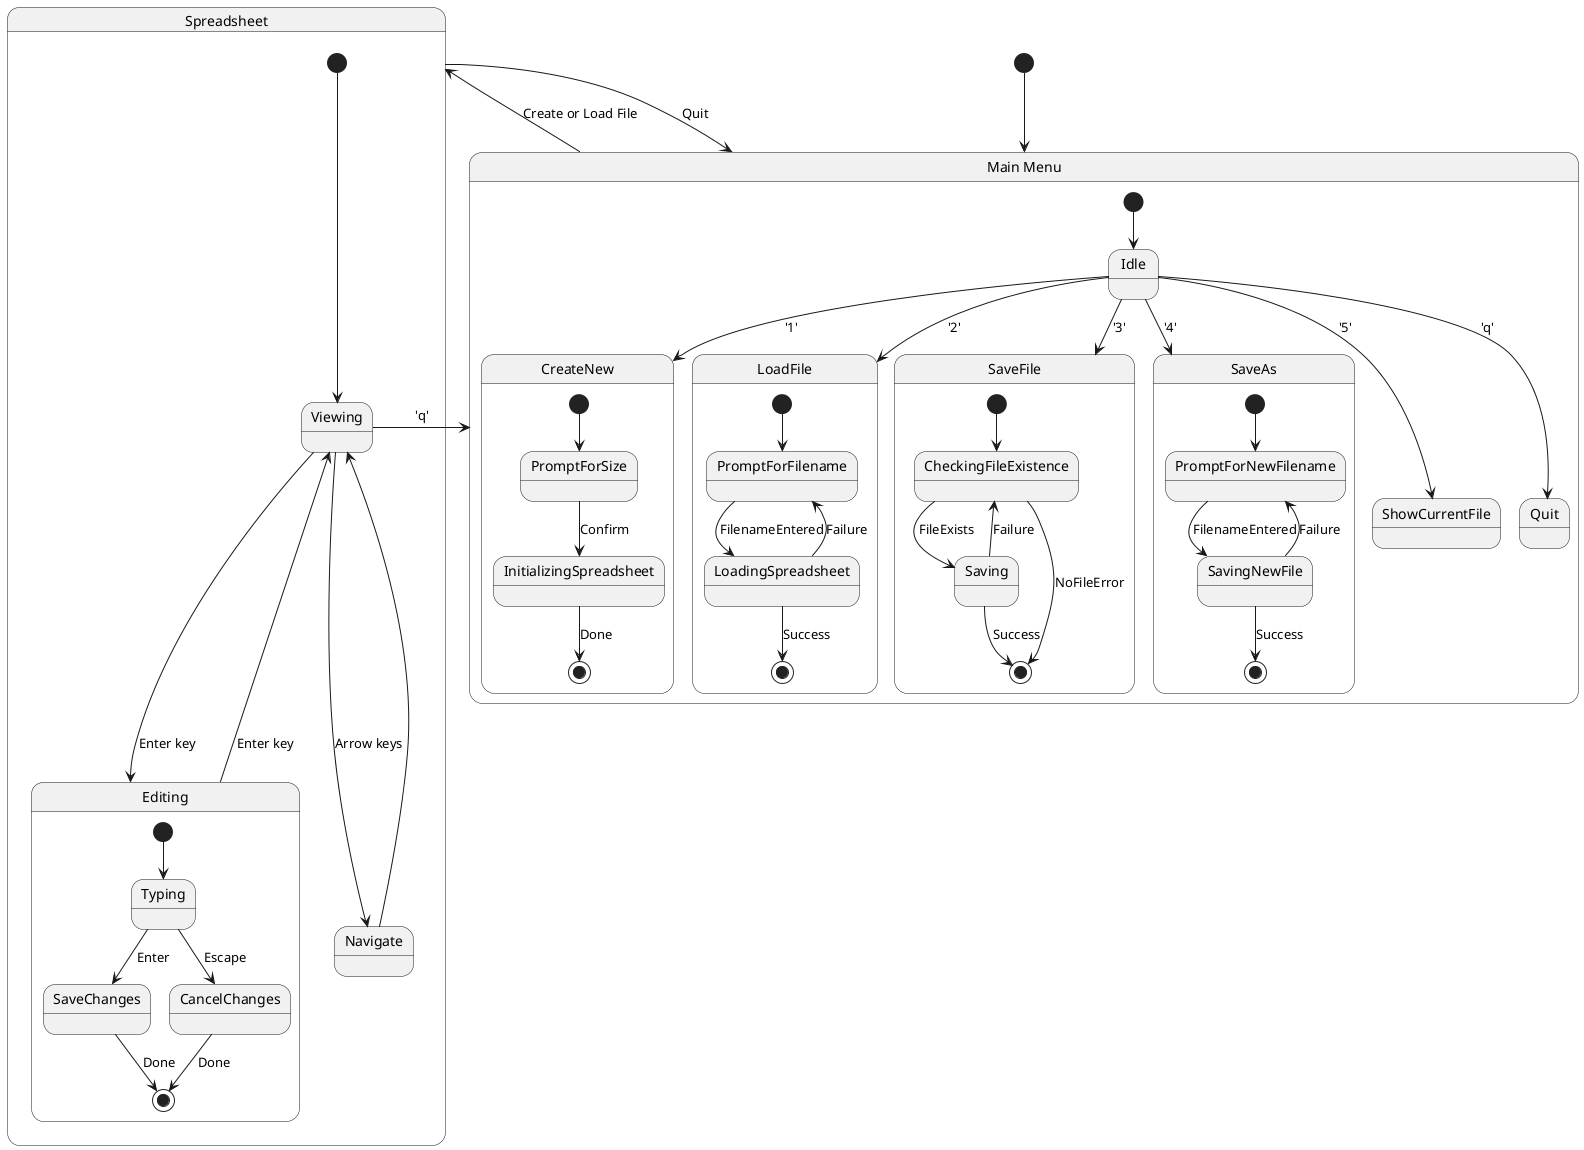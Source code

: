 @startuml
state "Main Menu" as MainMenu {
    [*] --> Idle
    Idle --> CreateNew: '1'
    Idle --> LoadFile: '2'
    Idle --> SaveFile: '3'
    Idle --> SaveAs: '4'
    Idle --> ShowCurrentFile: '5'
    Idle --> Quit: 'q'

    state CreateNew {
        [*] --> PromptForSize
        PromptForSize --> InitializingSpreadsheet: Confirm
        InitializingSpreadsheet --> [*]: Done
    }

    state LoadFile {
        [*] --> PromptForFilename
        PromptForFilename --> LoadingSpreadsheet: FilenameEntered
        LoadingSpreadsheet --> [*]: Success
        LoadingSpreadsheet --> PromptForFilename: Failure
    }

    state SaveFile {
        [*] --> CheckingFileExistence
        CheckingFileExistence --> Saving: FileExists
        CheckingFileExistence --> [*]: NoFileError
        Saving --> [*]: Success
        Saving --> CheckingFileExistence: Failure
    }

    state SaveAs {
        [*] --> PromptForNewFilename
        PromptForNewFilename --> SavingNewFile: FilenameEntered
        SavingNewFile --> [*]: Success
        SavingNewFile --> PromptForNewFilename: Failure
    }
}

state "Spreadsheet" as SpreadsheetMode {
    [*] --> Viewing
    Viewing --> Editing: Enter key
    Editing --> Viewing: Enter key
    Viewing --> Navigate: Arrow keys
    Navigate --> Viewing
    Viewing --> MainMenu: 'q'

    state Editing {
        [*] --> Typing
        Typing --> SaveChanges: Enter
        SaveChanges --> [*]: Done
        Typing --> CancelChanges: Escape
        CancelChanges --> [*]: Done
    }
}

[*] --> MainMenu
MainMenu --> SpreadsheetMode: Create or Load File
SpreadsheetMode --> MainMenu: Quit
@enduml